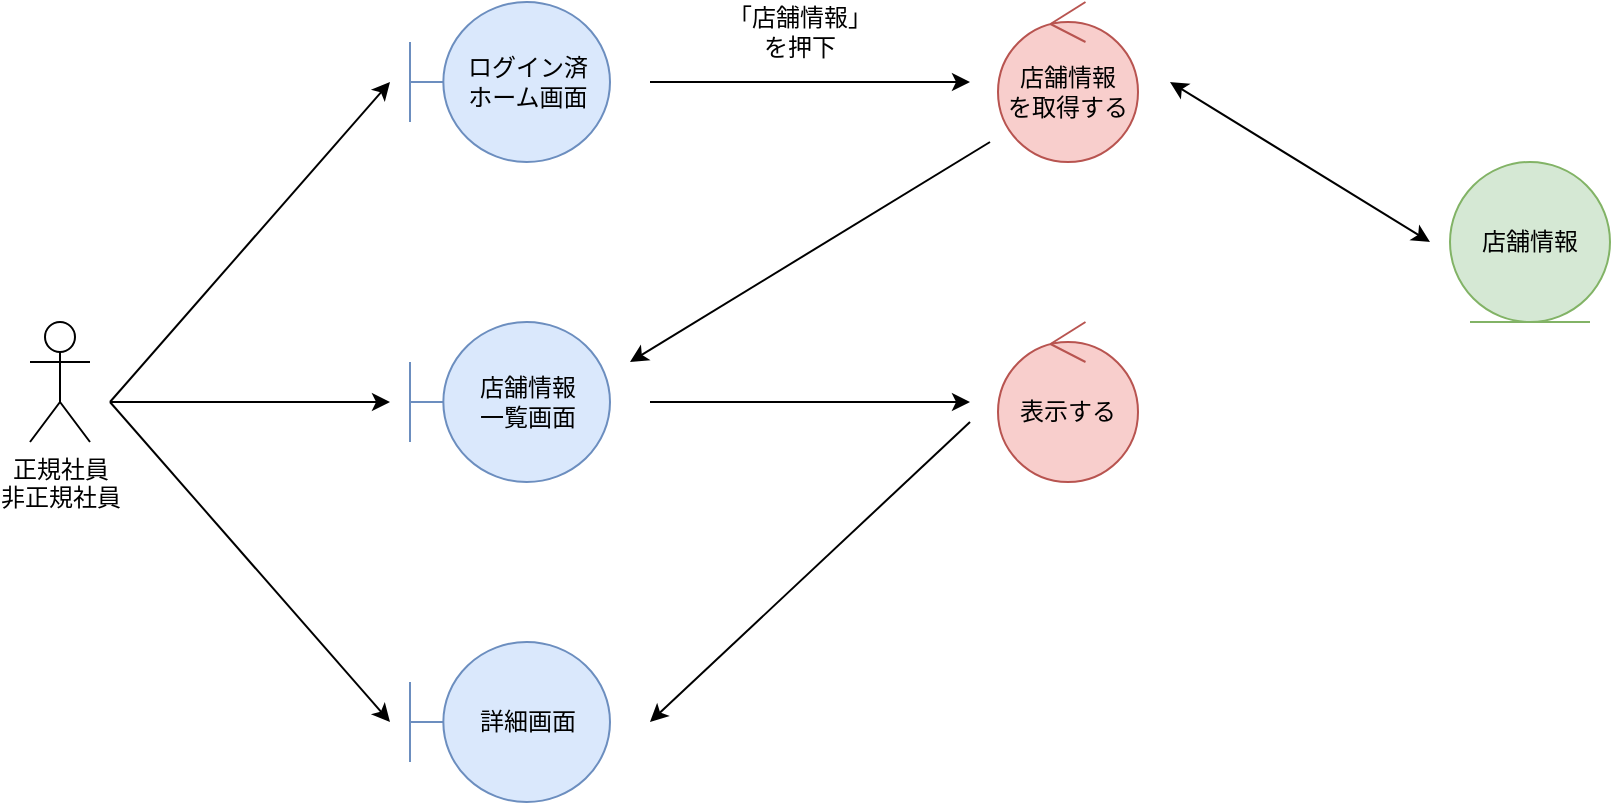 <mxfile version="15.6.2" type="embed">
    <diagram id="X1RD6jy-ebm2DfWMMnjv" name="店舗情報参照">
        <mxGraphModel dx="1553" dy="430" grid="1" gridSize="10" guides="1" tooltips="1" connect="1" arrows="1" fold="1" page="1" pageScale="1" pageWidth="827" pageHeight="1169" math="0" shadow="0">
            <root>
                <mxCell id="0"/>
                <mxCell id="1" parent="0"/>
                <mxCell id="2" value="ログイン済&lt;br&gt;ホーム画面" style="shape=umlBoundary;whiteSpace=wrap;html=1;fillColor=#dae8fc;strokeColor=#6c8ebf;" vertex="1" parent="1">
                    <mxGeometry x="120" y="120" width="100" height="80" as="geometry"/>
                </mxCell>
                <mxCell id="3" value="店舗情報&lt;br&gt;一覧画面" style="shape=umlBoundary;whiteSpace=wrap;html=1;fillColor=#dae8fc;strokeColor=#6c8ebf;" vertex="1" parent="1">
                    <mxGeometry x="120" y="280" width="100" height="80" as="geometry"/>
                </mxCell>
                <mxCell id="4" value="詳細画面" style="shape=umlBoundary;whiteSpace=wrap;html=1;fillColor=#dae8fc;strokeColor=#6c8ebf;" vertex="1" parent="1">
                    <mxGeometry x="120" y="440" width="100" height="80" as="geometry"/>
                </mxCell>
                <mxCell id="5" value="" style="endArrow=classic;html=1;rounded=0;" edge="1" parent="1">
                    <mxGeometry width="50" height="50" relative="1" as="geometry">
                        <mxPoint x="-30.0" y="320" as="sourcePoint"/>
                        <mxPoint x="110" y="160.0" as="targetPoint"/>
                    </mxGeometry>
                </mxCell>
                <mxCell id="6" value="" style="endArrow=classic;html=1;rounded=0;" edge="1" parent="1">
                    <mxGeometry width="50" height="50" relative="1" as="geometry">
                        <mxPoint x="-30.0" y="320" as="sourcePoint"/>
                        <mxPoint x="110" y="480" as="targetPoint"/>
                    </mxGeometry>
                </mxCell>
                <mxCell id="7" value="「店舗情報」&lt;br&gt;を押下" style="text;html=1;strokeColor=none;fillColor=none;align=center;verticalAlign=middle;whiteSpace=wrap;rounded=0;" vertex="1" parent="1">
                    <mxGeometry x="270" y="120" width="90" height="30" as="geometry"/>
                </mxCell>
                <mxCell id="8" value="" style="endArrow=classic;html=1;rounded=0;" edge="1" parent="1">
                    <mxGeometry width="50" height="50" relative="1" as="geometry">
                        <mxPoint x="-30.0" y="320" as="sourcePoint"/>
                        <mxPoint x="110" y="320" as="targetPoint"/>
                    </mxGeometry>
                </mxCell>
                <mxCell id="9" value="正規社員&lt;br&gt;非正規社員" style="shape=umlActor;verticalLabelPosition=bottom;verticalAlign=top;html=1;" vertex="1" parent="1">
                    <mxGeometry x="-70" y="280" width="30" height="60" as="geometry"/>
                </mxCell>
                <mxCell id="10" value="店舗情報&lt;br&gt;を取得する" style="ellipse;shape=umlControl;whiteSpace=wrap;html=1;fillColor=#f8cecc;strokeColor=#b85450;" vertex="1" parent="1">
                    <mxGeometry x="414" y="120" width="70" height="80" as="geometry"/>
                </mxCell>
                <mxCell id="11" value="表示する" style="ellipse;shape=umlControl;whiteSpace=wrap;html=1;fillColor=#f8cecc;strokeColor=#b85450;" vertex="1" parent="1">
                    <mxGeometry x="414" y="280" width="70" height="80" as="geometry"/>
                </mxCell>
                <mxCell id="12" value="" style="endArrow=classic;html=1;rounded=0;" edge="1" parent="1">
                    <mxGeometry width="50" height="50" relative="1" as="geometry">
                        <mxPoint x="240" y="160.0" as="sourcePoint"/>
                        <mxPoint x="400" y="160.0" as="targetPoint"/>
                    </mxGeometry>
                </mxCell>
                <mxCell id="13" value="" style="endArrow=classic;html=1;rounded=0;" edge="1" parent="1">
                    <mxGeometry width="50" height="50" relative="1" as="geometry">
                        <mxPoint x="400" y="330" as="sourcePoint"/>
                        <mxPoint x="240" y="480" as="targetPoint"/>
                    </mxGeometry>
                </mxCell>
                <mxCell id="14" value="店舗情報" style="ellipse;shape=umlEntity;whiteSpace=wrap;html=1;fillColor=#d5e8d4;strokeColor=#82b366;" vertex="1" parent="1">
                    <mxGeometry x="640" y="200" width="80" height="80" as="geometry"/>
                </mxCell>
                <mxCell id="15" value="" style="endArrow=classic;html=1;rounded=0;startArrow=classic;startFill=1;" edge="1" parent="1">
                    <mxGeometry width="50" height="50" relative="1" as="geometry">
                        <mxPoint x="500" y="160.0" as="sourcePoint"/>
                        <mxPoint x="630" y="240.0" as="targetPoint"/>
                    </mxGeometry>
                </mxCell>
                <mxCell id="16" value="" style="endArrow=classic;startArrow=none;html=1;rounded=0;startFill=0;" edge="1" parent="1">
                    <mxGeometry width="50" height="50" relative="1" as="geometry">
                        <mxPoint x="240" y="320" as="sourcePoint"/>
                        <mxPoint x="400" y="320" as="targetPoint"/>
                    </mxGeometry>
                </mxCell>
                <mxCell id="17" value="" style="endArrow=classic;html=1;rounded=0;" edge="1" parent="1">
                    <mxGeometry width="50" height="50" relative="1" as="geometry">
                        <mxPoint x="410" y="190.0" as="sourcePoint"/>
                        <mxPoint x="230" y="300" as="targetPoint"/>
                    </mxGeometry>
                </mxCell>
            </root>
        </mxGraphModel>
    </diagram>
</mxfile>